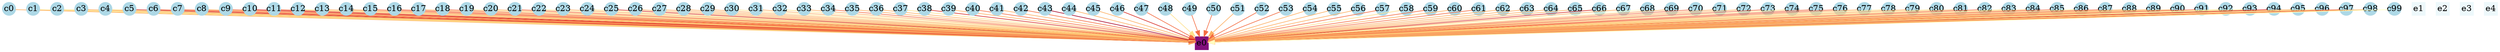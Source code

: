 digraph G {
	splines=false;
	c0[shape=circle, color=lightblue,style=filled ,height=0.30, width=0.30, fixedsize=true,];
	c1[shape=circle, color=lightblue,style=filled ,height=0.30, width=0.30, fixedsize=true,];
	c2[shape=circle, color=lightblue,style=filled ,height=0.30, width=0.30, fixedsize=true,];
	c3[shape=circle, color=lightblue,style=filled ,height=0.30, width=0.30, fixedsize=true,];
	c4[shape=circle, color=lightblue,style=filled ,height=0.30, width=0.30, fixedsize=true,];
	c5[shape=circle, color=lightblue,style=filled ,height=0.30, width=0.30, fixedsize=true,];
	c6[shape=circle, color=lightblue,style=filled ,height=0.30, width=0.30, fixedsize=true,];
	c7[shape=circle, color=lightblue,style=filled ,height=0.30, width=0.30, fixedsize=true,];
	c8[shape=circle, color=lightblue,style=filled ,height=0.30, width=0.30, fixedsize=true,];
	c9[shape=circle, color=lightblue,style=filled ,height=0.30, width=0.30, fixedsize=true,];
	c10[shape=circle, color=lightblue,style=filled ,height=0.30, width=0.30, fixedsize=true,];
	c11[shape=circle, color=lightblue,style=filled ,height=0.30, width=0.30, fixedsize=true,];
	c12[shape=circle, color=lightblue,style=filled ,height=0.30, width=0.30, fixedsize=true,];
	c13[shape=circle, color=lightblue,style=filled ,height=0.30, width=0.30, fixedsize=true,];
	c14[shape=circle, color=lightblue,style=filled ,height=0.30, width=0.30, fixedsize=true,];
	c15[shape=circle, color=lightblue,style=filled ,height=0.30, width=0.30, fixedsize=true,];
	c16[shape=circle, color=lightblue,style=filled ,height=0.30, width=0.30, fixedsize=true,];
	c17[shape=circle, color=lightblue,style=filled ,height=0.30, width=0.30, fixedsize=true,];
	c18[shape=circle, color=lightblue,style=filled ,height=0.30, width=0.30, fixedsize=true,];
	c19[shape=circle, color=lightblue,style=filled ,height=0.30, width=0.30, fixedsize=true,];
	c20[shape=circle, color=lightblue,style=filled ,height=0.30, width=0.30, fixedsize=true,];
	c21[shape=circle, color=lightblue,style=filled ,height=0.30, width=0.30, fixedsize=true,];
	c22[shape=circle, color=lightblue,style=filled ,height=0.30, width=0.30, fixedsize=true,];
	c23[shape=circle, color=lightblue,style=filled ,height=0.30, width=0.30, fixedsize=true,];
	c24[shape=circle, color=lightblue,style=filled ,height=0.30, width=0.30, fixedsize=true,];
	c25[shape=circle, color=lightblue,style=filled ,height=0.30, width=0.30, fixedsize=true,];
	c26[shape=circle, color=lightblue,style=filled ,height=0.30, width=0.30, fixedsize=true,];
	c27[shape=circle, color=lightblue,style=filled ,height=0.30, width=0.30, fixedsize=true,];
	c28[shape=circle, color=lightblue,style=filled ,height=0.30, width=0.30, fixedsize=true,];
	c29[shape=circle, color=lightblue,style=filled ,height=0.30, width=0.30, fixedsize=true,];
	c30[shape=circle, color=lightblue,style=filled ,height=0.30, width=0.30, fixedsize=true,];
	c31[shape=circle, color=lightblue,style=filled ,height=0.30, width=0.30, fixedsize=true,];
	c32[shape=circle, color=lightblue,style=filled ,height=0.30, width=0.30, fixedsize=true,];
	c33[shape=circle, color=lightblue,style=filled ,height=0.30, width=0.30, fixedsize=true,];
	c34[shape=circle, color=lightblue,style=filled ,height=0.30, width=0.30, fixedsize=true,];
	c35[shape=circle, color=lightblue,style=filled ,height=0.30, width=0.30, fixedsize=true,];
	c36[shape=circle, color=lightblue,style=filled ,height=0.30, width=0.30, fixedsize=true,];
	c37[shape=circle, color=lightblue,style=filled ,height=0.30, width=0.30, fixedsize=true,];
	c38[shape=circle, color=lightblue,style=filled ,height=0.30, width=0.30, fixedsize=true,];
	c39[shape=circle, color=lightblue,style=filled ,height=0.30, width=0.30, fixedsize=true,];
	c40[shape=circle, color=lightblue,style=filled ,height=0.30, width=0.30, fixedsize=true,];
	c41[shape=circle, color=lightblue,style=filled ,height=0.30, width=0.30, fixedsize=true,];
	c42[shape=circle, color=lightblue,style=filled ,height=0.30, width=0.30, fixedsize=true,];
	c43[shape=circle, color=lightblue,style=filled ,height=0.30, width=0.30, fixedsize=true,];
	c44[shape=circle, color=lightblue,style=filled ,height=0.30, width=0.30, fixedsize=true,];
	c45[shape=circle, color=lightblue,style=filled ,height=0.30, width=0.30, fixedsize=true,];
	c46[shape=circle, color=lightblue,style=filled ,height=0.30, width=0.30, fixedsize=true,];
	c47[shape=circle, color=lightblue,style=filled ,height=0.30, width=0.30, fixedsize=true,];
	c48[shape=circle, color=lightblue,style=filled ,height=0.30, width=0.30, fixedsize=true,];
	c49[shape=circle, color=lightblue,style=filled ,height=0.30, width=0.30, fixedsize=true,];
	c50[shape=circle, color=lightblue,style=filled ,height=0.30, width=0.30, fixedsize=true,];
	c51[shape=circle, color=lightblue,style=filled ,height=0.30, width=0.30, fixedsize=true,];
	c52[shape=circle, color=lightblue,style=filled ,height=0.30, width=0.30, fixedsize=true,];
	c53[shape=circle, color=lightblue,style=filled ,height=0.30, width=0.30, fixedsize=true,];
	c54[shape=circle, color=lightblue,style=filled ,height=0.30, width=0.30, fixedsize=true,];
	c55[shape=circle, color=lightblue,style=filled ,height=0.30, width=0.30, fixedsize=true,];
	c56[shape=circle, color=lightblue,style=filled ,height=0.30, width=0.30, fixedsize=true,];
	c57[shape=circle, color=lightblue,style=filled ,height=0.30, width=0.30, fixedsize=true,];
	c58[shape=circle, color=lightblue,style=filled ,height=0.30, width=0.30, fixedsize=true,];
	c59[shape=circle, color=lightblue,style=filled ,height=0.30, width=0.30, fixedsize=true,];
	c60[shape=circle, color=lightblue,style=filled ,height=0.30, width=0.30, fixedsize=true,];
	c61[shape=circle, color=lightblue,style=filled ,height=0.30, width=0.30, fixedsize=true,];
	c62[shape=circle, color=lightblue,style=filled ,height=0.30, width=0.30, fixedsize=true,];
	c63[shape=circle, color=lightblue,style=filled ,height=0.30, width=0.30, fixedsize=true,];
	c64[shape=circle, color=lightblue,style=filled ,height=0.30, width=0.30, fixedsize=true,];
	c65[shape=circle, color=lightblue,style=filled ,height=0.30, width=0.30, fixedsize=true,];
	c66[shape=circle, color=lightblue,style=filled ,height=0.30, width=0.30, fixedsize=true,];
	c67[shape=circle, color=lightblue,style=filled ,height=0.30, width=0.30, fixedsize=true,];
	c68[shape=circle, color=lightblue,style=filled ,height=0.30, width=0.30, fixedsize=true,];
	c69[shape=circle, color=lightblue,style=filled ,height=0.30, width=0.30, fixedsize=true,];
	c70[shape=circle, color=lightblue,style=filled ,height=0.30, width=0.30, fixedsize=true,];
	c71[shape=circle, color=lightblue,style=filled ,height=0.30, width=0.30, fixedsize=true,];
	c72[shape=circle, color=lightblue,style=filled ,height=0.30, width=0.30, fixedsize=true,];
	c73[shape=circle, color=lightblue,style=filled ,height=0.30, width=0.30, fixedsize=true,];
	c74[shape=circle, color=lightblue,style=filled ,height=0.30, width=0.30, fixedsize=true,];
	c75[shape=circle, color=lightblue,style=filled ,height=0.30, width=0.30, fixedsize=true,];
	c76[shape=circle, color=lightblue,style=filled ,height=0.30, width=0.30, fixedsize=true,];
	c77[shape=circle, color=lightblue,style=filled ,height=0.30, width=0.30, fixedsize=true,];
	c78[shape=circle, color=lightblue,style=filled ,height=0.30, width=0.30, fixedsize=true,];
	c79[shape=circle, color=lightblue,style=filled ,height=0.30, width=0.30, fixedsize=true,];
	c80[shape=circle, color=lightblue,style=filled ,height=0.30, width=0.30, fixedsize=true,];
	c81[shape=circle, color=lightblue,style=filled ,height=0.30, width=0.30, fixedsize=true,];
	c82[shape=circle, color=lightblue,style=filled ,height=0.30, width=0.30, fixedsize=true,];
	c83[shape=circle, color=lightblue,style=filled ,height=0.30, width=0.30, fixedsize=true,];
	c84[shape=circle, color=lightblue,style=filled ,height=0.30, width=0.30, fixedsize=true,];
	c85[shape=circle, color=lightblue,style=filled ,height=0.30, width=0.30, fixedsize=true,];
	c86[shape=circle, color=lightblue,style=filled ,height=0.30, width=0.30, fixedsize=true,];
	c87[shape=circle, color=lightblue,style=filled ,height=0.30, width=0.30, fixedsize=true,];
	c88[shape=circle, color=lightblue,style=filled ,height=0.30, width=0.30, fixedsize=true,];
	c89[shape=circle, color=lightblue,style=filled ,height=0.30, width=0.30, fixedsize=true,];
	c90[shape=circle, color=lightblue,style=filled ,height=0.30, width=0.30, fixedsize=true,];
	c91[shape=circle, color=lightblue,style=filled ,height=0.30, width=0.30, fixedsize=true,];
	c92[shape=circle, color=lightblue,style=filled ,height=0.30, width=0.30, fixedsize=true,];
	c93[shape=circle, color=lightblue,style=filled ,height=0.30, width=0.30, fixedsize=true,];
	c94[shape=circle, color=lightblue,style=filled ,height=0.30, width=0.30, fixedsize=true,];
	c95[shape=circle, color=lightblue,style=filled ,height=0.30, width=0.30, fixedsize=true,];
	c96[shape=circle, color=lightblue,style=filled ,height=0.30, width=0.30, fixedsize=true,];
	c97[shape=circle, color=lightblue,style=filled ,height=0.30, width=0.30, fixedsize=true,];
	c98[shape=circle, color=lightblue,style=filled ,height=0.30, width=0.30, fixedsize=true,];
	c99[shape=circle, color=lightblue,style=filled ,height=0.30, width=0.30, fixedsize=true,];
	e0[shape=box, color="#810f7c",style=filled ,height=0.30, width=0.30, fixedsize=true,];
	e1[shape=box, color="#edf8fb",style=filled ,height=0.30, width=0.30, fixedsize=true,];
	e2[shape=box, color="#edf8fb",style=filled ,height=0.30, width=0.30, fixedsize=true,];
	e3[shape=box, color="#edf8fb",style=filled ,height=0.30, width=0.30, fixedsize=true,];
	e4[shape=box, color="#edf8fb",style=filled ,height=0.30, width=0.30, fixedsize=true,];
	"c0" -> "e0"[color="#fdae61"];
	"c1" -> "e0"[color="#fee08b"];
	"c2" -> "e0"[color="#fee08b"];
	"c3" -> "e0"[color="#fdae61"];
	"c4" -> "e0"[color="#fee08b"];
	"c5" -> "e0"[color="#d73027"];
	"c6" -> "e0"[color="#f46d43"];
	"c7" -> "e0"[color="#f46d43"];
	"c8" -> "e0"[color="#fdae61"];
	"c9" -> "e0"[color="#f46d43"];
	"c10" -> "e0"[color="#d73027"];
	"c11" -> "e0"[color="#f46d43"];
	"c12" -> "e0"[color="#fee08b"];
	"c13" -> "e0"[color="#fdae61"];
	"c14" -> "e0"[color="#fdae61"];
	"c15" -> "e0"[color="#f46d43"];
	"c16" -> "e0"[color="#f46d43"];
	"c17" -> "e0"[color="#fdae61"];
	"c18" -> "e0"[color="#f46d43"];
	"c19" -> "e0"[color="#fee08b"];
	"c20" -> "e0"[color="#fdae61"];
	"c21" -> "e0"[color="#f46d43"];
	"c22" -> "e0"[color="#fee08b"];
	"c23" -> "e0"[color="#fdae61"];
	"c24" -> "e0"[color="#fee08b"];
	"c25" -> "e0"[color="#d73027"];
	"c26" -> "e0"[color="#fdae61"];
	"c27" -> "e0"[color="#fdae61"];
	"c28" -> "e0"[color="#fdae61"];
	"c29" -> "e0"[color="#fdae61"];
	"c30" -> "e0"[color="#fee08b"];
	"c31" -> "e0"[color="#fdae61"];
	"c32" -> "e0"[color="#fee08b"];
	"c33" -> "e0"[color="#fdae61"];
	"c34" -> "e0"[color="#f46d43"];
	"c35" -> "e0"[color="#fdae61"];
	"c36" -> "e0"[color="#fdae61"];
	"c37" -> "e0"[color="#fee08b"];
	"c38" -> "e0"[color="#d73027"];
	"c39" -> "e0"[color="#fdae61"];
	"c40" -> "e0"[color="#f46d43"];
	"c41" -> "e0"[color="#fdae61"];
	"c42" -> "e0"[color="#f46d43"];
	"c43" -> "e0"[color="#a50026"];
	"c44" -> "e0"[color="#fdae61"];
	"c45" -> "e0"[color="#fdae61"];
	"c46" -> "e0"[color="#d73027"];
	"c47" -> "e0"[color="#f46d43"];
	"c48" -> "e0"[color="#fee08b"];
	"c49" -> "e0"[color="#f46d43"];
	"c50" -> "e0"[color="#f46d43"];
	"c51" -> "e0"[color="#fdae61"];
	"c52" -> "e0"[color="#f46d43"];
	"c53" -> "e0"[color="#f46d43"];
	"c54" -> "e0"[color="#fdae61"];
	"c55" -> "e0"[color="#fdae61"];
	"c56" -> "e0"[color="#fdae61"];
	"c57" -> "e0"[color="#f46d43"];
	"c58" -> "e0"[color="#fee08b"];
	"c59" -> "e0"[color="#f46d43"];
	"c60" -> "e0"[color="#fdae61"];
	"c61" -> "e0"[color="#f46d43"];
	"c62" -> "e0"[color="#fdae61"];
	"c63" -> "e0"[color="#fdae61"];
	"c64" -> "e0"[color="#fdae61"];
	"c65" -> "e0"[color="#fdae61"];
	"c66" -> "e0"[color="#d73027"];
	"c67" -> "e0"[color="#fdae61"];
	"c68" -> "e0"[color="#ffffbf"];
	"c69" -> "e0"[color="#fdae61"];
	"c70" -> "e0"[color="#f46d43"];
	"c71" -> "e0"[color="#fdae61"];
	"c72" -> "e0"[color="#fdae61"];
	"c73" -> "e0"[color="#f46d43"];
	"c74" -> "e0"[color="#fee08b"];
	"c75" -> "e0"[color="#f46d43"];
	"c76" -> "e0"[color="#f46d43"];
	"c77" -> "e0"[color="#fdae61"];
	"c78" -> "e0"[color="#fee08b"];
	"c79" -> "e0"[color="#fdae61"];
	"c80" -> "e0"[color="#fee08b"];
	"c81" -> "e0"[color="#fdae61"];
	"c82" -> "e0"[color="#f46d43"];
	"c83" -> "e0"[color="#fee08b"];
	"c84" -> "e0"[color="#fdae61"];
	"c85" -> "e0"[color="#f46d43"];
	"c86" -> "e0"[color="#fee08b"];
	"c87" -> "e0"[color="#f46d43"];
	"c88" -> "e0"[color="#fdae61"];
	"c89" -> "e0"[color="#fdae61"];
	"c90" -> "e0"[color="#fdae61"];
	"c91" -> "e0"[color="#f46d43"];
	"c92" -> "e0"[color="#fee08b"];
	"c93" -> "e0"[color="#fee08b"];
	"c94" -> "e0"[color="#d73027"];
	"c95" -> "e0"[color="#fdae61"];
	"c96" -> "e0"[color="#fee08b"];
	"c97" -> "e0"[color="#f46d43"];
	"c98" -> "e0"[color="#fdae61"];
	"c99" -> "e0"[color="#ffffbf"];
}